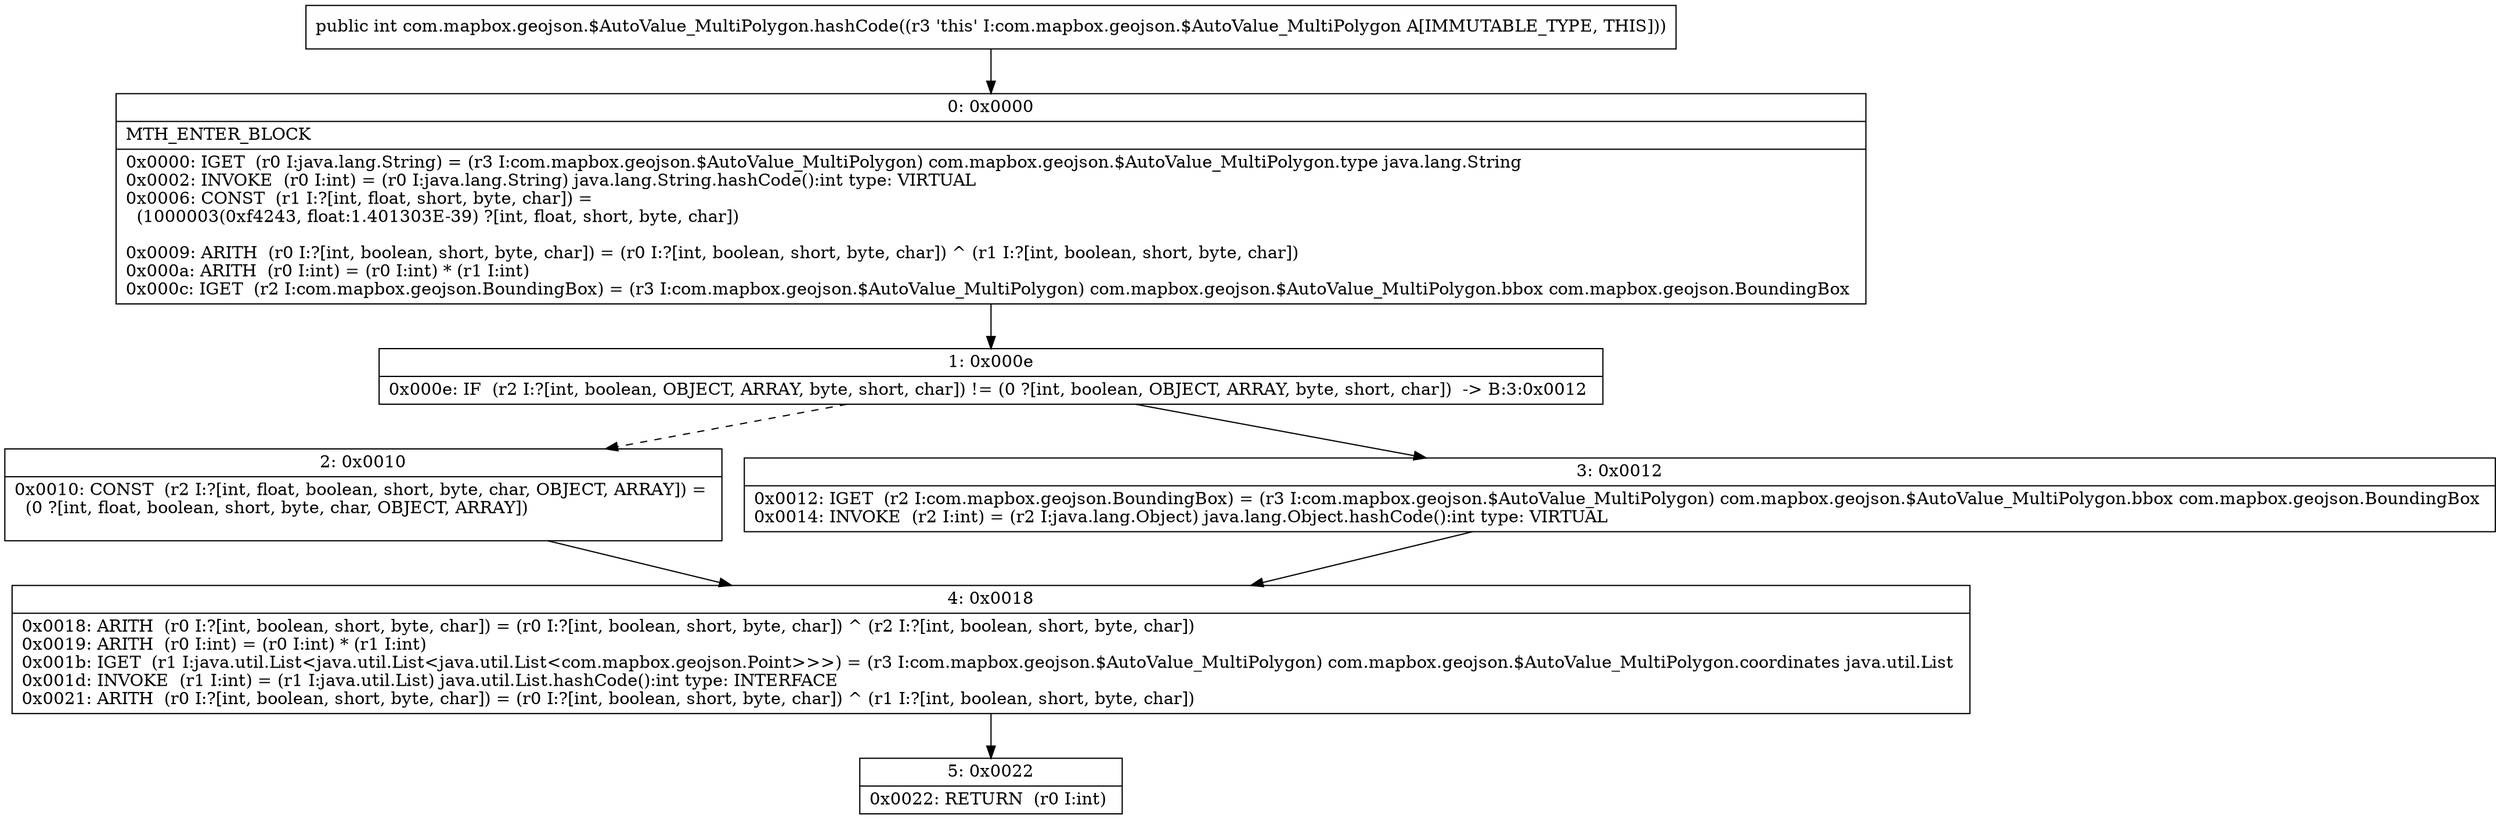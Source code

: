 digraph "CFG forcom.mapbox.geojson.$AutoValue_MultiPolygon.hashCode()I" {
Node_0 [shape=record,label="{0\:\ 0x0000|MTH_ENTER_BLOCK\l|0x0000: IGET  (r0 I:java.lang.String) = (r3 I:com.mapbox.geojson.$AutoValue_MultiPolygon) com.mapbox.geojson.$AutoValue_MultiPolygon.type java.lang.String \l0x0002: INVOKE  (r0 I:int) = (r0 I:java.lang.String) java.lang.String.hashCode():int type: VIRTUAL \l0x0006: CONST  (r1 I:?[int, float, short, byte, char]) = \l  (1000003(0xf4243, float:1.401303E\-39) ?[int, float, short, byte, char])\l \l0x0009: ARITH  (r0 I:?[int, boolean, short, byte, char]) = (r0 I:?[int, boolean, short, byte, char]) ^ (r1 I:?[int, boolean, short, byte, char]) \l0x000a: ARITH  (r0 I:int) = (r0 I:int) * (r1 I:int) \l0x000c: IGET  (r2 I:com.mapbox.geojson.BoundingBox) = (r3 I:com.mapbox.geojson.$AutoValue_MultiPolygon) com.mapbox.geojson.$AutoValue_MultiPolygon.bbox com.mapbox.geojson.BoundingBox \l}"];
Node_1 [shape=record,label="{1\:\ 0x000e|0x000e: IF  (r2 I:?[int, boolean, OBJECT, ARRAY, byte, short, char]) != (0 ?[int, boolean, OBJECT, ARRAY, byte, short, char])  \-\> B:3:0x0012 \l}"];
Node_2 [shape=record,label="{2\:\ 0x0010|0x0010: CONST  (r2 I:?[int, float, boolean, short, byte, char, OBJECT, ARRAY]) = \l  (0 ?[int, float, boolean, short, byte, char, OBJECT, ARRAY])\l \l}"];
Node_3 [shape=record,label="{3\:\ 0x0012|0x0012: IGET  (r2 I:com.mapbox.geojson.BoundingBox) = (r3 I:com.mapbox.geojson.$AutoValue_MultiPolygon) com.mapbox.geojson.$AutoValue_MultiPolygon.bbox com.mapbox.geojson.BoundingBox \l0x0014: INVOKE  (r2 I:int) = (r2 I:java.lang.Object) java.lang.Object.hashCode():int type: VIRTUAL \l}"];
Node_4 [shape=record,label="{4\:\ 0x0018|0x0018: ARITH  (r0 I:?[int, boolean, short, byte, char]) = (r0 I:?[int, boolean, short, byte, char]) ^ (r2 I:?[int, boolean, short, byte, char]) \l0x0019: ARITH  (r0 I:int) = (r0 I:int) * (r1 I:int) \l0x001b: IGET  (r1 I:java.util.List\<java.util.List\<java.util.List\<com.mapbox.geojson.Point\>\>\>) = (r3 I:com.mapbox.geojson.$AutoValue_MultiPolygon) com.mapbox.geojson.$AutoValue_MultiPolygon.coordinates java.util.List \l0x001d: INVOKE  (r1 I:int) = (r1 I:java.util.List) java.util.List.hashCode():int type: INTERFACE \l0x0021: ARITH  (r0 I:?[int, boolean, short, byte, char]) = (r0 I:?[int, boolean, short, byte, char]) ^ (r1 I:?[int, boolean, short, byte, char]) \l}"];
Node_5 [shape=record,label="{5\:\ 0x0022|0x0022: RETURN  (r0 I:int) \l}"];
MethodNode[shape=record,label="{public int com.mapbox.geojson.$AutoValue_MultiPolygon.hashCode((r3 'this' I:com.mapbox.geojson.$AutoValue_MultiPolygon A[IMMUTABLE_TYPE, THIS])) }"];
MethodNode -> Node_0;
Node_0 -> Node_1;
Node_1 -> Node_2[style=dashed];
Node_1 -> Node_3;
Node_2 -> Node_4;
Node_3 -> Node_4;
Node_4 -> Node_5;
}

